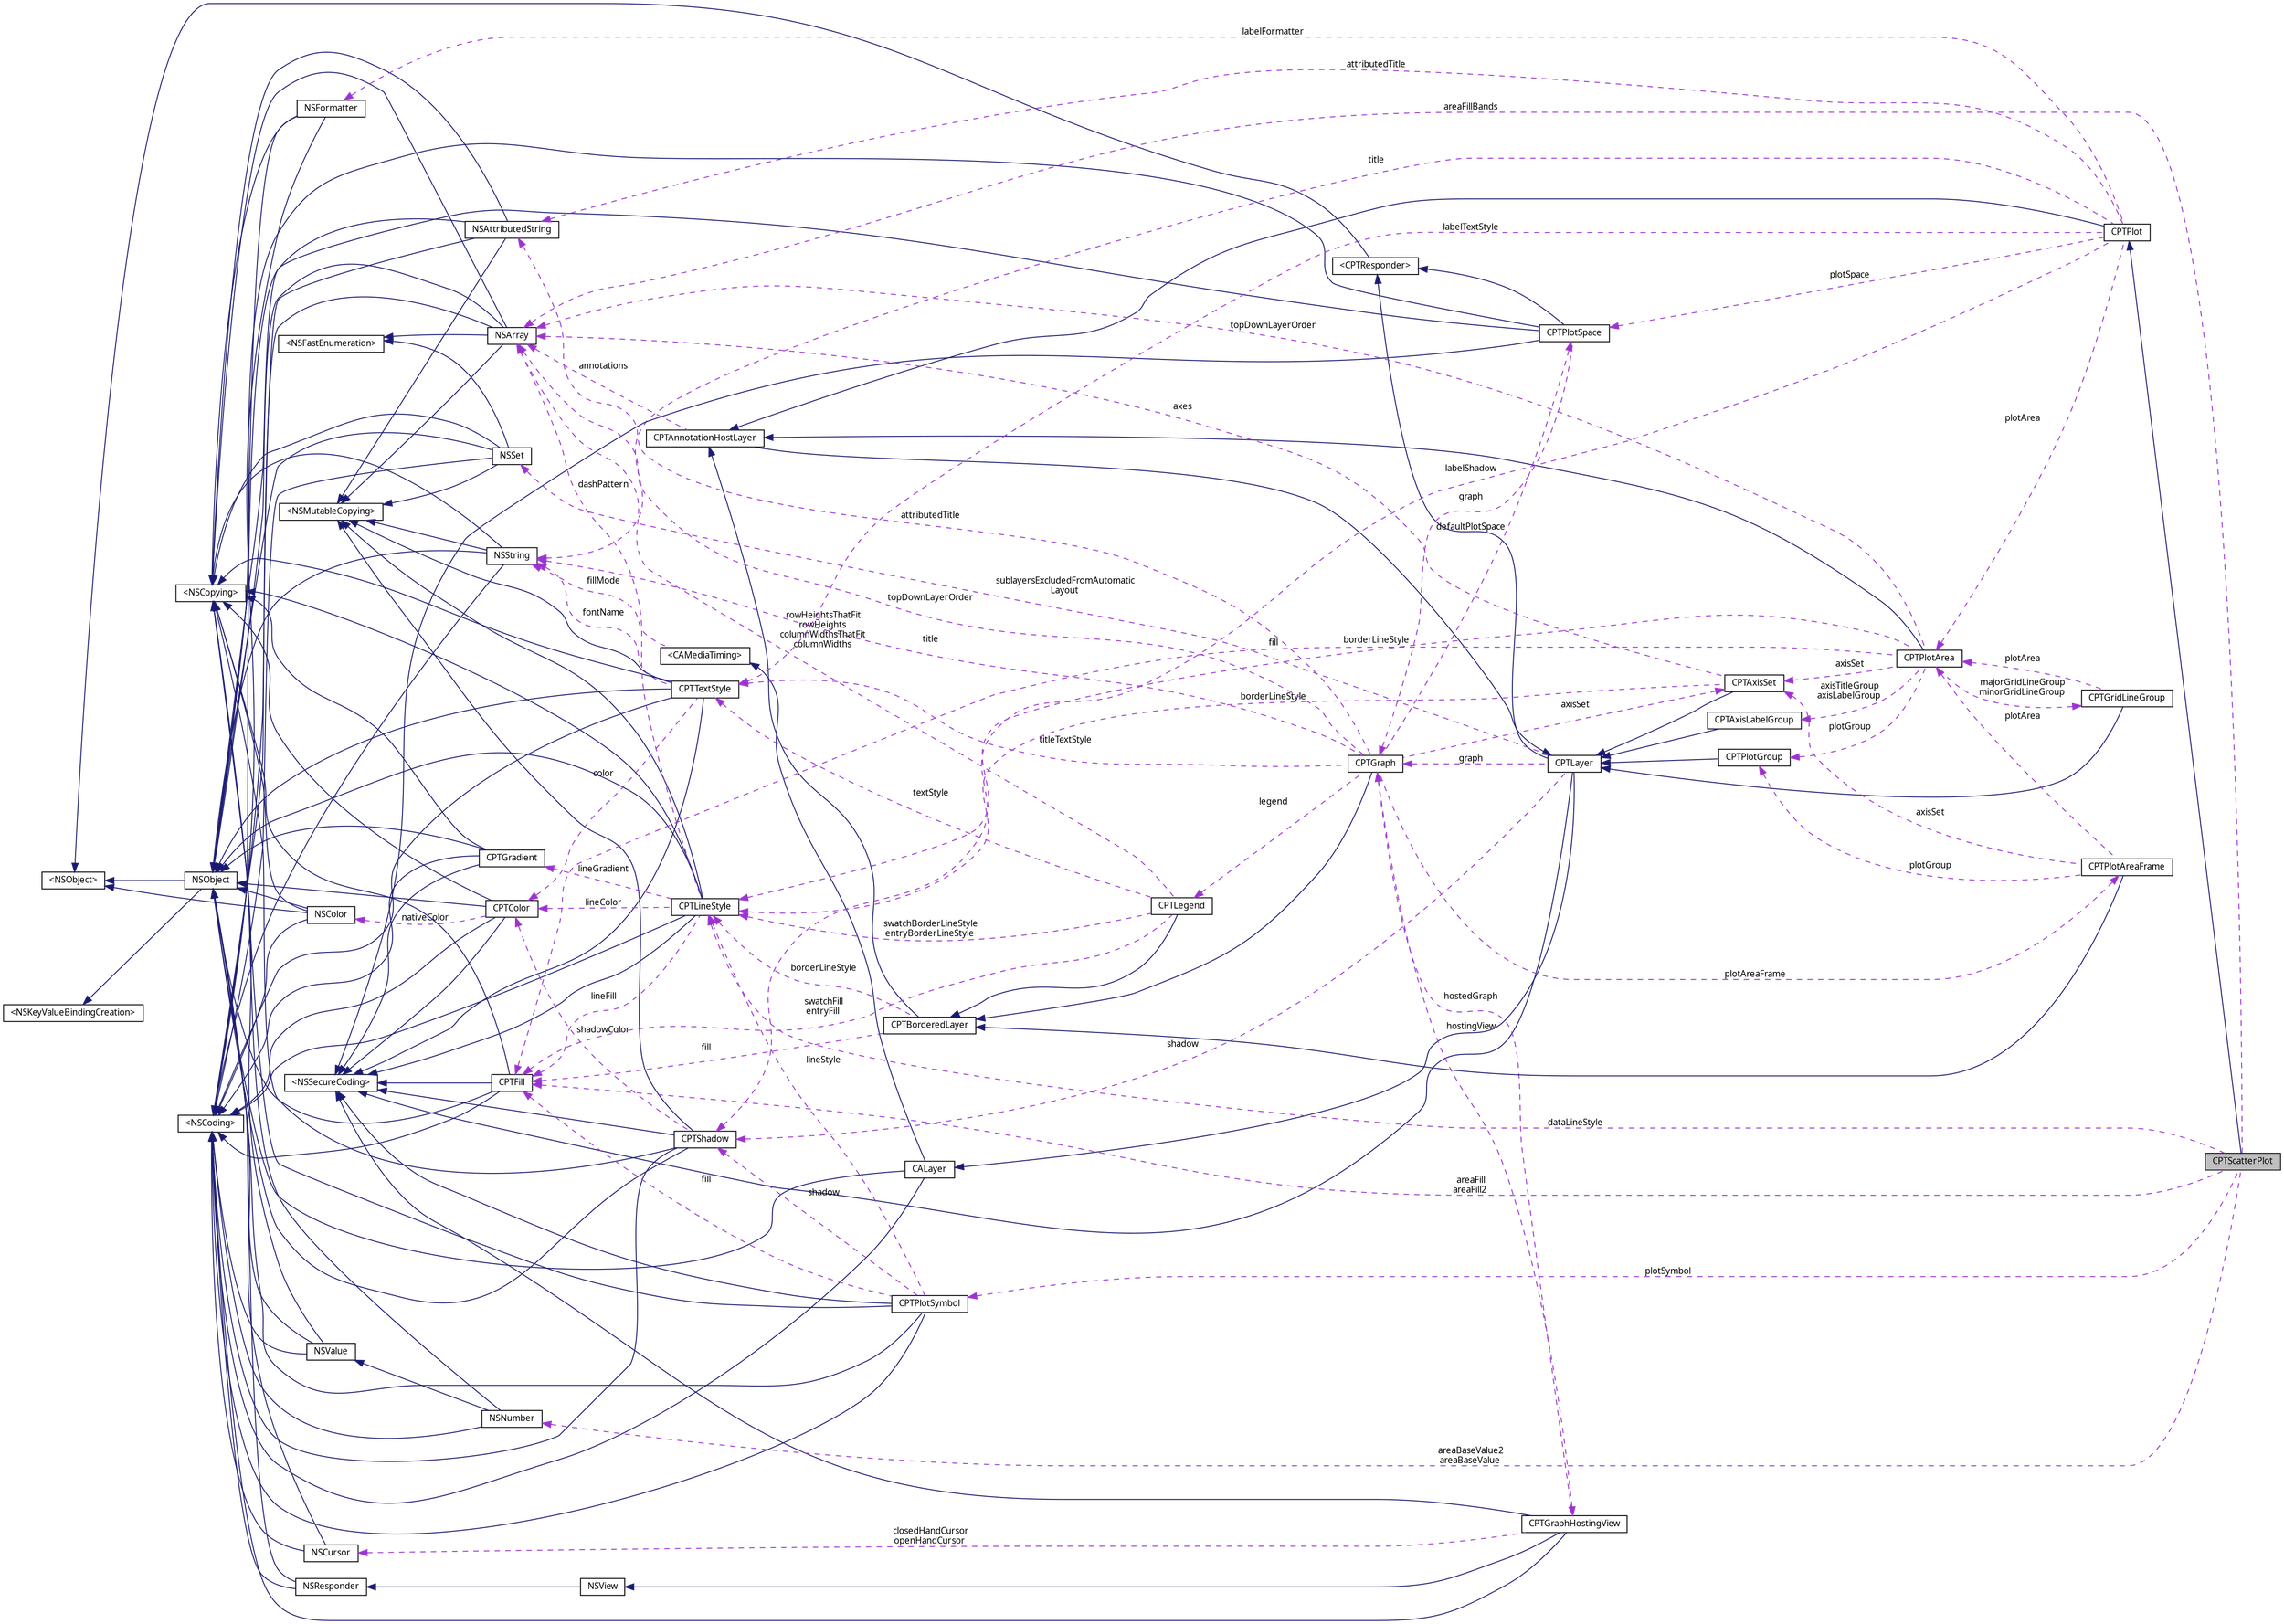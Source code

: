 digraph "CPTScatterPlot"
{
 // LATEX_PDF_SIZE
  bgcolor="transparent";
  edge [fontname="Lucinda Grande",fontsize="10",labelfontname="Lucinda Grande",labelfontsize="10"];
  node [fontname="Lucinda Grande",fontsize="10",shape=record];
  rankdir="LR";
  Node1 [label="CPTScatterPlot",height=0.2,width=0.4,color="black", fillcolor="grey75", style="filled", fontcolor="black",tooltip="A two-dimensional scatter plot."];
  Node2 -> Node1 [dir="back",color="midnightblue",fontsize="10",style="solid",fontname="Lucinda Grande"];
  Node2 [label="CPTPlot",height=0.2,width=0.4,color="black",URL="$interface_c_p_t_plot.html",tooltip="An abstract plot class."];
  Node3 -> Node2 [dir="back",color="midnightblue",fontsize="10",style="solid",fontname="Lucinda Grande"];
  Node3 [label="CPTAnnotationHostLayer",height=0.2,width=0.4,color="black",URL="$interface_c_p_t_annotation_host_layer.html",tooltip="A container layer for annotations."];
  Node4 -> Node3 [dir="back",color="midnightblue",fontsize="10",style="solid",fontname="Lucinda Grande"];
  Node4 [label="CPTLayer",height=0.2,width=0.4,color="black",URL="$interface_c_p_t_layer.html",tooltip="Base class for all Core Animation layers in Core Plot."];
  Node5 -> Node4 [dir="back",color="midnightblue",fontsize="10",style="solid",fontname="Lucinda Grande"];
  Node5 [label="CALayer",height=0.2,width=0.4,color="black",URL="/Users/eskroch/Projects/Core Plot/documentation/doxygen/doxygen-cocoa-tags.xml$https://developer.apple.com/library/mac/.html#documentation/GraphicsImaging/Reference/CALayer_class/Introduction/Introduction",tooltip=" "];
  Node6 -> Node5 [dir="back",color="midnightblue",fontsize="10",style="solid",fontname="Lucinda Grande"];
  Node6 [label="NSObject",height=0.2,width=0.4,color="black",URL="/Users/eskroch/Projects/Core Plot/documentation/doxygen/doxygen-cocoa-tags.xml$https://developer.apple.com/library/mac/.html#documentation/Cocoa/Reference/Foundation/Classes/NSObject_Class/Reference/Reference",tooltip=" "];
  Node7 -> Node6 [dir="back",color="midnightblue",fontsize="10",style="solid",fontname="Lucinda Grande"];
  Node7 [label="\<NSObject\>",height=0.2,width=0.4,color="black",URL="/Users/eskroch/Projects/Core Plot/documentation/doxygen/doxygen-cocoa-tags.xml$https://developer.apple.com/library/mac/.html#documentation/Cocoa/Reference/Foundation/Protocols/NSObject_Protocol/Reference/NSObject",tooltip=" "];
  Node8 -> Node6 [dir="back",color="midnightblue",fontsize="10",style="solid",fontname="Lucinda Grande"];
  Node8 [label="\<NSKeyValueBindingCreation\>",height=0.2,width=0.4,color="black",URL="/Users/eskroch/Projects/Core Plot/documentation/doxygen/doxygen-cocoa-tags.xml$https://developer.apple.com/library/mac/.html#documentation/Cocoa/Reference/ApplicationKit/Protocols/NSKeyValueBindingCreation_Protocol/Reference/Reference",tooltip=" "];
  Node9 -> Node5 [dir="back",color="midnightblue",fontsize="10",style="solid",fontname="Lucinda Grande"];
  Node9 [label="\<NSCoding\>",height=0.2,width=0.4,color="black",URL="/Users/eskroch/Projects/Core Plot/documentation/doxygen/doxygen-cocoa-tags.xml$https://developer.apple.com/library/mac/.html#documentation/Cocoa/Reference/Foundation/Protocols/NSCoding_Protocol/Reference/Reference",tooltip=" "];
  Node10 -> Node5 [dir="back",color="midnightblue",fontsize="10",style="solid",fontname="Lucinda Grande"];
  Node10 [label="\<CAMediaTiming\>",height=0.2,width=0.4,color="black",URL="/Users/eskroch/Projects/Core Plot/documentation/doxygen/doxygen-cocoa-tags.xml$https://developer.apple.com/library/mac/.html#documentation/GraphicsImaging/Reference/CAMediaTiming_protocol/Introduction/Introduction",tooltip=" "];
  Node11 -> Node10 [dir="back",color="darkorchid3",fontsize="10",style="dashed",label=" fillMode" ,fontname="Lucinda Grande"];
  Node11 [label="NSString",height=0.2,width=0.4,color="black",URL="/Users/eskroch/Projects/Core Plot/documentation/doxygen/doxygen-cocoa-tags.xml$https://developer.apple.com/library/mac/.html#documentation/Cocoa/Reference/Foundation/Classes/NSString_Class/Reference/NSString",tooltip=" "];
  Node6 -> Node11 [dir="back",color="midnightblue",fontsize="10",style="solid",fontname="Lucinda Grande"];
  Node9 -> Node11 [dir="back",color="midnightblue",fontsize="10",style="solid",fontname="Lucinda Grande"];
  Node12 -> Node11 [dir="back",color="midnightblue",fontsize="10",style="solid",fontname="Lucinda Grande"];
  Node12 [label="\<NSCopying\>",height=0.2,width=0.4,color="black",URL="/Users/eskroch/Projects/Core Plot/documentation/doxygen/doxygen-cocoa-tags.xml$https://developer.apple.com/library/mac/.html#documentation/Cocoa/Reference/Foundation/Protocols/NSCopying_Protocol/Reference/Reference",tooltip=" "];
  Node13 -> Node11 [dir="back",color="midnightblue",fontsize="10",style="solid",fontname="Lucinda Grande"];
  Node13 [label="\<NSMutableCopying\>",height=0.2,width=0.4,color="black",URL="/Users/eskroch/Projects/Core Plot/documentation/doxygen/doxygen-cocoa-tags.xml$https://developer.apple.com/library/mac/.html#documentation/Cocoa/Reference/Foundation/Protocols/NSMutableCopying_Protocol/Reference/Reference",tooltip=" "];
  Node14 -> Node4 [dir="back",color="midnightblue",fontsize="10",style="solid",fontname="Lucinda Grande"];
  Node14 [label="\<CPTResponder\>",height=0.2,width=0.4,color="black",URL="$protocol_c_p_t_responder-p.html",tooltip="The basis of all event processing in Core Plot."];
  Node7 -> Node14 [dir="back",color="midnightblue",fontsize="10",style="solid",fontname="Lucinda Grande"];
  Node15 -> Node4 [dir="back",color="midnightblue",fontsize="10",style="solid",fontname="Lucinda Grande"];
  Node15 [label="\<NSSecureCoding\>",height=0.2,width=0.4,color="black",URL="/Users/eskroch/Projects/Core Plot/documentation/doxygen/doxygen-cocoa-tags.xml$https://developer.apple.com/library/mac/documentation/Foundation/Reference/NSSecureCoding_Protocol_Ref/.html",tooltip=" "];
  Node16 -> Node4 [dir="back",color="darkorchid3",fontsize="10",style="dashed",label=" shadow" ,fontname="Lucinda Grande"];
  Node16 [label="CPTShadow",height=0.2,width=0.4,color="black",URL="$interface_c_p_t_shadow.html",tooltip="Immutable wrapper for various shadow drawing properties."];
  Node6 -> Node16 [dir="back",color="midnightblue",fontsize="10",style="solid",fontname="Lucinda Grande"];
  Node12 -> Node16 [dir="back",color="midnightblue",fontsize="10",style="solid",fontname="Lucinda Grande"];
  Node13 -> Node16 [dir="back",color="midnightblue",fontsize="10",style="solid",fontname="Lucinda Grande"];
  Node9 -> Node16 [dir="back",color="midnightblue",fontsize="10",style="solid",fontname="Lucinda Grande"];
  Node15 -> Node16 [dir="back",color="midnightblue",fontsize="10",style="solid",fontname="Lucinda Grande"];
  Node17 -> Node16 [dir="back",color="darkorchid3",fontsize="10",style="dashed",label=" shadowColor" ,fontname="Lucinda Grande"];
  Node17 [label="CPTColor",height=0.2,width=0.4,color="black",URL="$interface_c_p_t_color.html",tooltip="An immutable color."];
  Node6 -> Node17 [dir="back",color="midnightblue",fontsize="10",style="solid",fontname="Lucinda Grande"];
  Node12 -> Node17 [dir="back",color="midnightblue",fontsize="10",style="solid",fontname="Lucinda Grande"];
  Node9 -> Node17 [dir="back",color="midnightblue",fontsize="10",style="solid",fontname="Lucinda Grande"];
  Node15 -> Node17 [dir="back",color="midnightblue",fontsize="10",style="solid",fontname="Lucinda Grande"];
  Node18 -> Node17 [dir="back",color="darkorchid3",fontsize="10",style="dashed",label=" nativeColor" ,fontname="Lucinda Grande"];
  Node18 [label="NSColor",height=0.2,width=0.4,color="black",URL="/Users/eskroch/Projects/Core Plot/documentation/doxygen/doxygen-cocoa-tags.xml$https://developer.apple.com/library/mac/.html#documentation/Cocoa/Reference/ApplicationKit/Classes/NSColor_Class/Reference/Reference",tooltip=" "];
  Node6 -> Node18 [dir="back",color="midnightblue",fontsize="10",style="solid",fontname="Lucinda Grande"];
  Node9 -> Node18 [dir="back",color="midnightblue",fontsize="10",style="solid",fontname="Lucinda Grande"];
  Node12 -> Node18 [dir="back",color="midnightblue",fontsize="10",style="solid",fontname="Lucinda Grande"];
  Node7 -> Node18 [dir="back",color="midnightblue",fontsize="10",style="solid",fontname="Lucinda Grande"];
  Node19 -> Node4 [dir="back",color="darkorchid3",fontsize="10",style="dashed",label=" sublayersExcludedFromAutomatic\lLayout" ,fontname="Lucinda Grande"];
  Node19 [label="NSSet",height=0.2,width=0.4,color="black",URL="/Users/eskroch/Projects/Core Plot/documentation/doxygen/doxygen-cocoa-tags.xml$https://developer.apple.com/library/mac/.html#documentation/Cocoa/Reference/Foundation/Classes/NSSet_Class/Reference/Reference",tooltip=" "];
  Node6 -> Node19 [dir="back",color="midnightblue",fontsize="10",style="solid",fontname="Lucinda Grande"];
  Node9 -> Node19 [dir="back",color="midnightblue",fontsize="10",style="solid",fontname="Lucinda Grande"];
  Node12 -> Node19 [dir="back",color="midnightblue",fontsize="10",style="solid",fontname="Lucinda Grande"];
  Node20 -> Node19 [dir="back",color="midnightblue",fontsize="10",style="solid",fontname="Lucinda Grande"];
  Node20 [label="\<NSFastEnumeration\>",height=0.2,width=0.4,color="black",URL="/Users/eskroch/Projects/Core Plot/documentation/doxygen/doxygen-cocoa-tags.xml$https://developer.apple.com/library/mac/.html#documentation/Cocoa/Reference/NSFastEnumeration_protocol/Reference/NSFastEnumeration",tooltip=" "];
  Node13 -> Node19 [dir="back",color="midnightblue",fontsize="10",style="solid",fontname="Lucinda Grande"];
  Node21 -> Node4 [dir="back",color="darkorchid3",fontsize="10",style="dashed",label=" graph" ,fontname="Lucinda Grande"];
  Node21 [label="CPTGraph",height=0.2,width=0.4,color="black",URL="$interface_c_p_t_graph.html",tooltip="An abstract graph class."];
  Node22 -> Node21 [dir="back",color="midnightblue",fontsize="10",style="solid",fontname="Lucinda Grande"];
  Node22 [label="CPTBorderedLayer",height=0.2,width=0.4,color="black",URL="$interface_c_p_t_bordered_layer.html",tooltip="A layer with a border line and background fill."];
  Node3 -> Node22 [dir="back",color="midnightblue",fontsize="10",style="solid",fontname="Lucinda Grande"];
  Node23 -> Node22 [dir="back",color="darkorchid3",fontsize="10",style="dashed",label=" fill" ,fontname="Lucinda Grande"];
  Node23 [label="CPTFill",height=0.2,width=0.4,color="black",URL="$interface_c_p_t_fill.html",tooltip="Draws area fills."];
  Node6 -> Node23 [dir="back",color="midnightblue",fontsize="10",style="solid",fontname="Lucinda Grande"];
  Node12 -> Node23 [dir="back",color="midnightblue",fontsize="10",style="solid",fontname="Lucinda Grande"];
  Node9 -> Node23 [dir="back",color="midnightblue",fontsize="10",style="solid",fontname="Lucinda Grande"];
  Node15 -> Node23 [dir="back",color="midnightblue",fontsize="10",style="solid",fontname="Lucinda Grande"];
  Node24 -> Node22 [dir="back",color="darkorchid3",fontsize="10",style="dashed",label=" borderLineStyle" ,fontname="Lucinda Grande"];
  Node24 [label="CPTLineStyle",height=0.2,width=0.4,color="black",URL="$interface_c_p_t_line_style.html",tooltip="Immutable wrapper for various line drawing properties. Create a CPTMutableLineStyle if you want to cu..."];
  Node6 -> Node24 [dir="back",color="midnightblue",fontsize="10",style="solid",fontname="Lucinda Grande"];
  Node12 -> Node24 [dir="back",color="midnightblue",fontsize="10",style="solid",fontname="Lucinda Grande"];
  Node13 -> Node24 [dir="back",color="midnightblue",fontsize="10",style="solid",fontname="Lucinda Grande"];
  Node9 -> Node24 [dir="back",color="midnightblue",fontsize="10",style="solid",fontname="Lucinda Grande"];
  Node15 -> Node24 [dir="back",color="midnightblue",fontsize="10",style="solid",fontname="Lucinda Grande"];
  Node23 -> Node24 [dir="back",color="darkorchid3",fontsize="10",style="dashed",label=" lineFill" ,fontname="Lucinda Grande"];
  Node25 -> Node24 [dir="back",color="darkorchid3",fontsize="10",style="dashed",label=" lineGradient" ,fontname="Lucinda Grande"];
  Node25 [label="CPTGradient",height=0.2,width=0.4,color="black",URL="$interface_c_p_t_gradient.html",tooltip="Draws color gradient fills."];
  Node6 -> Node25 [dir="back",color="midnightblue",fontsize="10",style="solid",fontname="Lucinda Grande"];
  Node12 -> Node25 [dir="back",color="midnightblue",fontsize="10",style="solid",fontname="Lucinda Grande"];
  Node9 -> Node25 [dir="back",color="midnightblue",fontsize="10",style="solid",fontname="Lucinda Grande"];
  Node15 -> Node25 [dir="back",color="midnightblue",fontsize="10",style="solid",fontname="Lucinda Grande"];
  Node17 -> Node24 [dir="back",color="darkorchid3",fontsize="10",style="dashed",label=" lineColor" ,fontname="Lucinda Grande"];
  Node26 -> Node24 [dir="back",color="darkorchid3",fontsize="10",style="dashed",label=" dashPattern" ,fontname="Lucinda Grande"];
  Node26 [label="NSArray",height=0.2,width=0.4,color="black",URL="/Users/eskroch/Projects/Core Plot/documentation/doxygen/doxygen-cocoa-tags.xml$https://developer.apple.com/library/mac/.html#documentation/Cocoa/Reference/Foundation/Classes/NSArray_Class/Reference/Reference",tooltip=" "];
  Node6 -> Node26 [dir="back",color="midnightblue",fontsize="10",style="solid",fontname="Lucinda Grande"];
  Node9 -> Node26 [dir="back",color="midnightblue",fontsize="10",style="solid",fontname="Lucinda Grande"];
  Node12 -> Node26 [dir="back",color="midnightblue",fontsize="10",style="solid",fontname="Lucinda Grande"];
  Node20 -> Node26 [dir="back",color="midnightblue",fontsize="10",style="solid",fontname="Lucinda Grande"];
  Node13 -> Node26 [dir="back",color="midnightblue",fontsize="10",style="solid",fontname="Lucinda Grande"];
  Node27 -> Node21 [dir="back",color="darkorchid3",fontsize="10",style="dashed",label=" titleTextStyle" ,fontname="Lucinda Grande"];
  Node27 [label="CPTTextStyle",height=0.2,width=0.4,color="black",URL="$interface_c_p_t_text_style.html",tooltip="Immutable wrapper for various text style properties."];
  Node6 -> Node27 [dir="back",color="midnightblue",fontsize="10",style="solid",fontname="Lucinda Grande"];
  Node12 -> Node27 [dir="back",color="midnightblue",fontsize="10",style="solid",fontname="Lucinda Grande"];
  Node13 -> Node27 [dir="back",color="midnightblue",fontsize="10",style="solid",fontname="Lucinda Grande"];
  Node9 -> Node27 [dir="back",color="midnightblue",fontsize="10",style="solid",fontname="Lucinda Grande"];
  Node15 -> Node27 [dir="back",color="midnightblue",fontsize="10",style="solid",fontname="Lucinda Grande"];
  Node11 -> Node27 [dir="back",color="darkorchid3",fontsize="10",style="dashed",label=" fontName" ,fontname="Lucinda Grande"];
  Node17 -> Node27 [dir="back",color="darkorchid3",fontsize="10",style="dashed",label=" color" ,fontname="Lucinda Grande"];
  Node28 -> Node21 [dir="back",color="darkorchid3",fontsize="10",style="dashed",label=" hostingView" ,fontname="Lucinda Grande"];
  Node28 [label="CPTGraphHostingView",height=0.2,width=0.4,color="black",URL="$interface_c_p_t_graph_hosting_view.html",tooltip="A container view for displaying a CPTGraph."];
  Node29 -> Node28 [dir="back",color="midnightblue",fontsize="10",style="solid",fontname="Lucinda Grande"];
  Node29 [label="NSView",height=0.2,width=0.4,color="black",URL="/Users/eskroch/Projects/Core Plot/documentation/doxygen/doxygen-cocoa-tags.xml$https://developer.apple.com/library/mac/.html#documentation/Cocoa/Reference/ApplicationKit/Classes/NSView_Class/Reference/NSView",tooltip=" "];
  Node30 -> Node29 [dir="back",color="midnightblue",fontsize="10",style="solid",fontname="Lucinda Grande"];
  Node30 [label="NSResponder",height=0.2,width=0.4,color="black",URL="/Users/eskroch/Projects/Core Plot/documentation/doxygen/doxygen-cocoa-tags.xml$https://developer.apple.com/library/mac/.html#documentation/Cocoa/Reference/ApplicationKit/Classes/NSResponder_Class/Reference/Reference",tooltip=" "];
  Node6 -> Node30 [dir="back",color="midnightblue",fontsize="10",style="solid",fontname="Lucinda Grande"];
  Node9 -> Node30 [dir="back",color="midnightblue",fontsize="10",style="solid",fontname="Lucinda Grande"];
  Node9 -> Node28 [dir="back",color="midnightblue",fontsize="10",style="solid",fontname="Lucinda Grande"];
  Node15 -> Node28 [dir="back",color="midnightblue",fontsize="10",style="solid",fontname="Lucinda Grande"];
  Node21 -> Node28 [dir="back",color="darkorchid3",fontsize="10",style="dashed",label=" hostedGraph" ,fontname="Lucinda Grande"];
  Node31 -> Node28 [dir="back",color="darkorchid3",fontsize="10",style="dashed",label=" closedHandCursor\nopenHandCursor" ,fontname="Lucinda Grande"];
  Node31 [label="NSCursor",height=0.2,width=0.4,color="black",URL="/Users/eskroch/Projects/Core Plot/documentation/doxygen/doxygen-cocoa-tags.xml$https://developer.apple.com/library/mac/.html#documentation/Cocoa/Reference/ApplicationKit/Classes/NSCursor_Class/Reference/Reference",tooltip=" "];
  Node6 -> Node31 [dir="back",color="midnightblue",fontsize="10",style="solid",fontname="Lucinda Grande"];
  Node9 -> Node31 [dir="back",color="midnightblue",fontsize="10",style="solid",fontname="Lucinda Grande"];
  Node32 -> Node21 [dir="back",color="darkorchid3",fontsize="10",style="dashed",label=" axisSet" ,fontname="Lucinda Grande"];
  Node32 [label="CPTAxisSet",height=0.2,width=0.4,color="black",URL="$interface_c_p_t_axis_set.html",tooltip="A container layer for the set of axes for a graph."];
  Node4 -> Node32 [dir="back",color="midnightblue",fontsize="10",style="solid",fontname="Lucinda Grande"];
  Node24 -> Node32 [dir="back",color="darkorchid3",fontsize="10",style="dashed",label=" borderLineStyle" ,fontname="Lucinda Grande"];
  Node26 -> Node32 [dir="back",color="darkorchid3",fontsize="10",style="dashed",label=" axes" ,fontname="Lucinda Grande"];
  Node33 -> Node21 [dir="back",color="darkorchid3",fontsize="10",style="dashed",label=" attributedTitle" ,fontname="Lucinda Grande"];
  Node33 [label="NSAttributedString",height=0.2,width=0.4,color="black",URL="/Users/eskroch/Projects/Core Plot/documentation/doxygen/doxygen-cocoa-tags.xml$https://developer.apple.com/library/mac/.html#documentation/Cocoa/Reference/Foundation/Classes/NSAttributedString_Class/Reference/NSAttributedString",tooltip=" "];
  Node6 -> Node33 [dir="back",color="midnightblue",fontsize="10",style="solid",fontname="Lucinda Grande"];
  Node9 -> Node33 [dir="back",color="midnightblue",fontsize="10",style="solid",fontname="Lucinda Grande"];
  Node12 -> Node33 [dir="back",color="midnightblue",fontsize="10",style="solid",fontname="Lucinda Grande"];
  Node13 -> Node33 [dir="back",color="midnightblue",fontsize="10",style="solid",fontname="Lucinda Grande"];
  Node34 -> Node21 [dir="back",color="darkorchid3",fontsize="10",style="dashed",label=" plotAreaFrame" ,fontname="Lucinda Grande"];
  Node34 [label="CPTPlotAreaFrame",height=0.2,width=0.4,color="black",URL="$interface_c_p_t_plot_area_frame.html",tooltip="A layer drawn on top of the graph layer and behind all plot elements."];
  Node22 -> Node34 [dir="back",color="midnightblue",fontsize="10",style="solid",fontname="Lucinda Grande"];
  Node32 -> Node34 [dir="back",color="darkorchid3",fontsize="10",style="dashed",label=" axisSet" ,fontname="Lucinda Grande"];
  Node35 -> Node34 [dir="back",color="darkorchid3",fontsize="10",style="dashed",label=" plotArea" ,fontname="Lucinda Grande"];
  Node35 [label="CPTPlotArea",height=0.2,width=0.4,color="black",URL="$interface_c_p_t_plot_area.html",tooltip="A layer representing the actual plotting area of a graph."];
  Node3 -> Node35 [dir="back",color="midnightblue",fontsize="10",style="solid",fontname="Lucinda Grande"];
  Node36 -> Node35 [dir="back",color="darkorchid3",fontsize="10",style="dashed",label=" majorGridLineGroup\nminorGridLineGroup" ,fontname="Lucinda Grande"];
  Node36 [label="CPTGridLineGroup",height=0.2,width=0.4,color="black",URL="$interface_c_p_t_grid_line_group.html",tooltip="A group of grid line layers."];
  Node4 -> Node36 [dir="back",color="midnightblue",fontsize="10",style="solid",fontname="Lucinda Grande"];
  Node35 -> Node36 [dir="back",color="darkorchid3",fontsize="10",style="dashed",label=" plotArea" ,fontname="Lucinda Grande"];
  Node23 -> Node35 [dir="back",color="darkorchid3",fontsize="10",style="dashed",label=" fill" ,fontname="Lucinda Grande"];
  Node32 -> Node35 [dir="back",color="darkorchid3",fontsize="10",style="dashed",label=" axisSet" ,fontname="Lucinda Grande"];
  Node24 -> Node35 [dir="back",color="darkorchid3",fontsize="10",style="dashed",label=" borderLineStyle" ,fontname="Lucinda Grande"];
  Node37 -> Node35 [dir="back",color="darkorchid3",fontsize="10",style="dashed",label=" axisTitleGroup\naxisLabelGroup" ,fontname="Lucinda Grande"];
  Node37 [label="CPTAxisLabelGroup",height=0.2,width=0.4,color="black",URL="$interface_c_p_t_axis_label_group.html",tooltip="A container layer for the axis labels."];
  Node4 -> Node37 [dir="back",color="midnightblue",fontsize="10",style="solid",fontname="Lucinda Grande"];
  Node38 -> Node35 [dir="back",color="darkorchid3",fontsize="10",style="dashed",label=" plotGroup" ,fontname="Lucinda Grande"];
  Node38 [label="CPTPlotGroup",height=0.2,width=0.4,color="black",URL="$interface_c_p_t_plot_group.html",tooltip="Defines the coordinate system of a plot."];
  Node4 -> Node38 [dir="back",color="midnightblue",fontsize="10",style="solid",fontname="Lucinda Grande"];
  Node26 -> Node35 [dir="back",color="darkorchid3",fontsize="10",style="dashed",label=" topDownLayerOrder" ,fontname="Lucinda Grande"];
  Node38 -> Node34 [dir="back",color="darkorchid3",fontsize="10",style="dashed",label=" plotGroup" ,fontname="Lucinda Grande"];
  Node11 -> Node21 [dir="back",color="darkorchid3",fontsize="10",style="dashed",label=" title" ,fontname="Lucinda Grande"];
  Node39 -> Node21 [dir="back",color="darkorchid3",fontsize="10",style="dashed",label=" defaultPlotSpace" ,fontname="Lucinda Grande"];
  Node39 [label="CPTPlotSpace",height=0.2,width=0.4,color="black",URL="$interface_c_p_t_plot_space.html",tooltip="Defines the coordinate system of a plot."];
  Node6 -> Node39 [dir="back",color="midnightblue",fontsize="10",style="solid",fontname="Lucinda Grande"];
  Node14 -> Node39 [dir="back",color="midnightblue",fontsize="10",style="solid",fontname="Lucinda Grande"];
  Node9 -> Node39 [dir="back",color="midnightblue",fontsize="10",style="solid",fontname="Lucinda Grande"];
  Node15 -> Node39 [dir="back",color="midnightblue",fontsize="10",style="solid",fontname="Lucinda Grande"];
  Node21 -> Node39 [dir="back",color="darkorchid3",fontsize="10",style="dashed",label=" graph" ,fontname="Lucinda Grande"];
  Node40 -> Node21 [dir="back",color="darkorchid3",fontsize="10",style="dashed",label=" legend" ,fontname="Lucinda Grande"];
  Node40 [label="CPTLegend",height=0.2,width=0.4,color="black",URL="$interface_c_p_t_legend.html",tooltip="A graph legend."];
  Node22 -> Node40 [dir="back",color="midnightblue",fontsize="10",style="solid",fontname="Lucinda Grande"];
  Node27 -> Node40 [dir="back",color="darkorchid3",fontsize="10",style="dashed",label=" textStyle" ,fontname="Lucinda Grande"];
  Node23 -> Node40 [dir="back",color="darkorchid3",fontsize="10",style="dashed",label=" swatchFill\nentryFill" ,fontname="Lucinda Grande"];
  Node24 -> Node40 [dir="back",color="darkorchid3",fontsize="10",style="dashed",label=" swatchBorderLineStyle\nentryBorderLineStyle" ,fontname="Lucinda Grande"];
  Node26 -> Node40 [dir="back",color="darkorchid3",fontsize="10",style="dashed",label=" rowHeightsThatFit\nrowHeights\ncolumnWidthsThatFit\ncolumnWidths" ,fontname="Lucinda Grande"];
  Node26 -> Node21 [dir="back",color="darkorchid3",fontsize="10",style="dashed",label=" topDownLayerOrder" ,fontname="Lucinda Grande"];
  Node26 -> Node3 [dir="back",color="darkorchid3",fontsize="10",style="dashed",label=" annotations" ,fontname="Lucinda Grande"];
  Node16 -> Node2 [dir="back",color="darkorchid3",fontsize="10",style="dashed",label=" labelShadow" ,fontname="Lucinda Grande"];
  Node41 -> Node2 [dir="back",color="darkorchid3",fontsize="10",style="dashed",label=" labelFormatter" ,fontname="Lucinda Grande"];
  Node41 [label="NSFormatter",height=0.2,width=0.4,color="black",URL="/Users/eskroch/Projects/Core Plot/documentation/doxygen/doxygen-cocoa-tags.xml$https://developer.apple.com/library/mac/.html#documentation/Cocoa/Reference/Foundation/Classes/NSFormatter_Class/Reference/Reference",tooltip=" "];
  Node6 -> Node41 [dir="back",color="midnightblue",fontsize="10",style="solid",fontname="Lucinda Grande"];
  Node9 -> Node41 [dir="back",color="midnightblue",fontsize="10",style="solid",fontname="Lucinda Grande"];
  Node12 -> Node41 [dir="back",color="midnightblue",fontsize="10",style="solid",fontname="Lucinda Grande"];
  Node27 -> Node2 [dir="back",color="darkorchid3",fontsize="10",style="dashed",label=" labelTextStyle" ,fontname="Lucinda Grande"];
  Node33 -> Node2 [dir="back",color="darkorchid3",fontsize="10",style="dashed",label=" attributedTitle" ,fontname="Lucinda Grande"];
  Node35 -> Node2 [dir="back",color="darkorchid3",fontsize="10",style="dashed",label=" plotArea" ,fontname="Lucinda Grande"];
  Node11 -> Node2 [dir="back",color="darkorchid3",fontsize="10",style="dashed",label=" title" ,fontname="Lucinda Grande"];
  Node39 -> Node2 [dir="back",color="darkorchid3",fontsize="10",style="dashed",label=" plotSpace" ,fontname="Lucinda Grande"];
  Node23 -> Node1 [dir="back",color="darkorchid3",fontsize="10",style="dashed",label=" areaFill\nareaFill2" ,fontname="Lucinda Grande"];
  Node42 -> Node1 [dir="back",color="darkorchid3",fontsize="10",style="dashed",label=" plotSymbol" ,fontname="Lucinda Grande"];
  Node42 [label="CPTPlotSymbol",height=0.2,width=0.4,color="black",URL="$interface_c_p_t_plot_symbol.html",tooltip="Plot symbols for CPTScatterPlot."];
  Node6 -> Node42 [dir="back",color="midnightblue",fontsize="10",style="solid",fontname="Lucinda Grande"];
  Node12 -> Node42 [dir="back",color="midnightblue",fontsize="10",style="solid",fontname="Lucinda Grande"];
  Node9 -> Node42 [dir="back",color="midnightblue",fontsize="10",style="solid",fontname="Lucinda Grande"];
  Node15 -> Node42 [dir="back",color="midnightblue",fontsize="10",style="solid",fontname="Lucinda Grande"];
  Node16 -> Node42 [dir="back",color="darkorchid3",fontsize="10",style="dashed",label=" shadow" ,fontname="Lucinda Grande"];
  Node23 -> Node42 [dir="back",color="darkorchid3",fontsize="10",style="dashed",label=" fill" ,fontname="Lucinda Grande"];
  Node24 -> Node42 [dir="back",color="darkorchid3",fontsize="10",style="dashed",label=" lineStyle" ,fontname="Lucinda Grande"];
  Node24 -> Node1 [dir="back",color="darkorchid3",fontsize="10",style="dashed",label=" dataLineStyle" ,fontname="Lucinda Grande"];
  Node43 -> Node1 [dir="back",color="darkorchid3",fontsize="10",style="dashed",label=" areaBaseValue2\nareaBaseValue" ,fontname="Lucinda Grande"];
  Node43 [label="NSNumber",height=0.2,width=0.4,color="black",URL="/Users/eskroch/Projects/Core Plot/documentation/doxygen/doxygen-cocoa-tags.xml$https://developer.apple.com/library/mac/.html#documentation/Cocoa/Reference/Foundation/Classes/NSNumber_Class/Reference/Reference",tooltip=" "];
  Node44 -> Node43 [dir="back",color="midnightblue",fontsize="10",style="solid",fontname="Lucinda Grande"];
  Node44 [label="NSValue",height=0.2,width=0.4,color="black",URL="/Users/eskroch/Projects/Core Plot/documentation/doxygen/doxygen-cocoa-tags.xml$https://developer.apple.com/library/mac/.html#documentation/Cocoa/Reference/Foundation/Classes/NSValue_Class/Reference/Reference",tooltip=" "];
  Node6 -> Node44 [dir="back",color="midnightblue",fontsize="10",style="solid",fontname="Lucinda Grande"];
  Node9 -> Node44 [dir="back",color="midnightblue",fontsize="10",style="solid",fontname="Lucinda Grande"];
  Node12 -> Node44 [dir="back",color="midnightblue",fontsize="10",style="solid",fontname="Lucinda Grande"];
  Node9 -> Node43 [dir="back",color="midnightblue",fontsize="10",style="solid",fontname="Lucinda Grande"];
  Node12 -> Node43 [dir="back",color="midnightblue",fontsize="10",style="solid",fontname="Lucinda Grande"];
  Node26 -> Node1 [dir="back",color="darkorchid3",fontsize="10",style="dashed",label=" areaFillBands" ,fontname="Lucinda Grande"];
}
